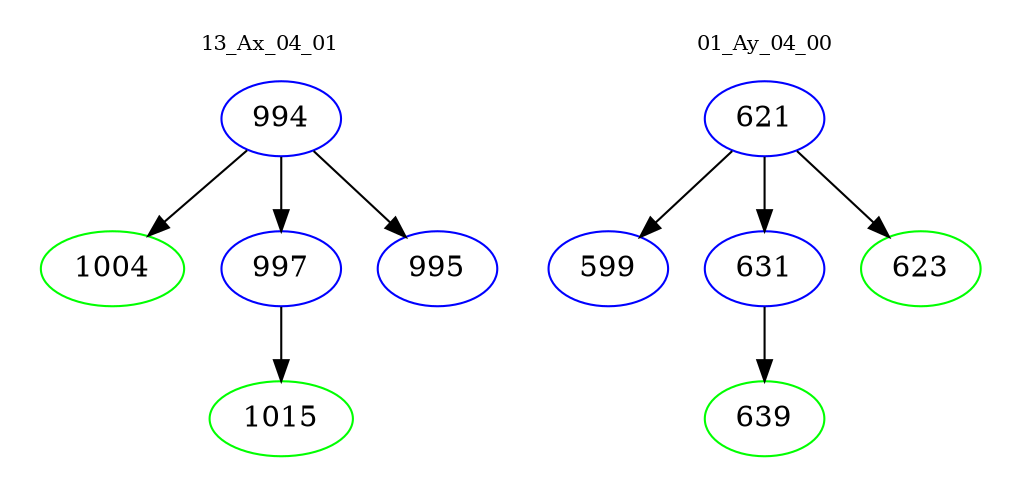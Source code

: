 digraph{
subgraph cluster_0 {
color = white
label = "13_Ax_04_01";
fontsize=10;
T0_994 [label="994", color="blue"]
T0_994 -> T0_1004 [color="black"]
T0_1004 [label="1004", color="green"]
T0_994 -> T0_997 [color="black"]
T0_997 [label="997", color="blue"]
T0_997 -> T0_1015 [color="black"]
T0_1015 [label="1015", color="green"]
T0_994 -> T0_995 [color="black"]
T0_995 [label="995", color="blue"]
}
subgraph cluster_1 {
color = white
label = "01_Ay_04_00";
fontsize=10;
T1_621 [label="621", color="blue"]
T1_621 -> T1_599 [color="black"]
T1_599 [label="599", color="blue"]
T1_621 -> T1_631 [color="black"]
T1_631 [label="631", color="blue"]
T1_631 -> T1_639 [color="black"]
T1_639 [label="639", color="green"]
T1_621 -> T1_623 [color="black"]
T1_623 [label="623", color="green"]
}
}
